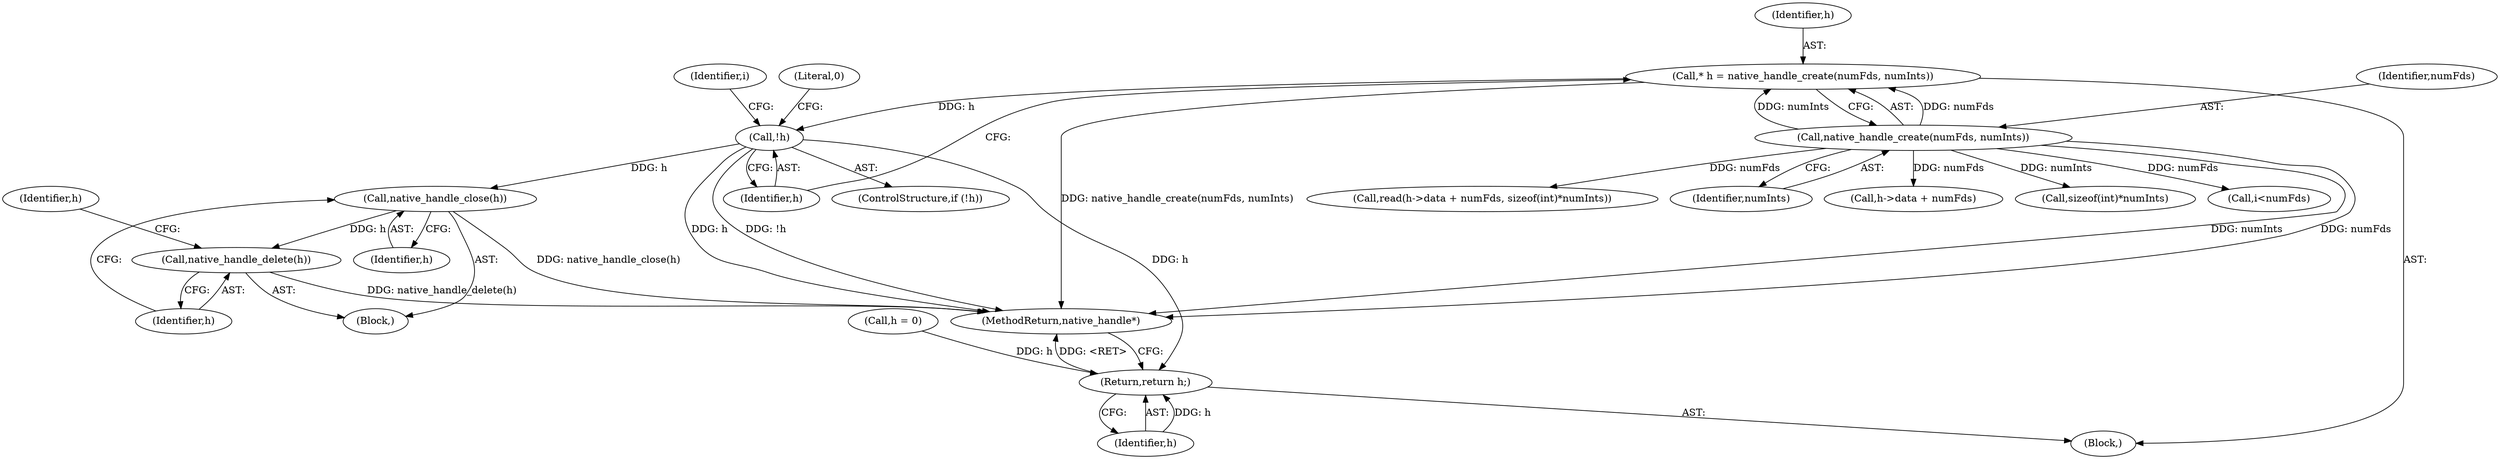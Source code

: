 digraph "0_Android_7dcd0ec9c91688cfa3f679804ba6e132f9811254@API" {
"1000128" [label="(Call,* h = native_handle_create(numFds, numInts))"];
"1000130" [label="(Call,native_handle_create(numFds, numInts))"];
"1000134" [label="(Call,!h)"];
"1000190" [label="(Call,native_handle_close(h))"];
"1000192" [label="(Call,native_handle_delete(h))"];
"1000197" [label="(Return,return h;)"];
"1000193" [label="(Identifier,h)"];
"1000199" [label="(MethodReturn,native_handle*)"];
"1000142" [label="(Identifier,i)"];
"1000130" [label="(Call,native_handle_create(numFds, numInts))"];
"1000129" [label="(Identifier,h)"];
"1000175" [label="(Call,read(h->data + numFds, sizeof(int)*numInts))"];
"1000132" [label="(Identifier,numInts)"];
"1000134" [label="(Call,!h)"];
"1000189" [label="(Block,)"];
"1000176" [label="(Call,h->data + numFds)"];
"1000135" [label="(Identifier,h)"];
"1000181" [label="(Call,sizeof(int)*numInts)"];
"1000198" [label="(Identifier,h)"];
"1000128" [label="(Call,* h = native_handle_create(numFds, numInts))"];
"1000133" [label="(ControlStructure,if (!h))"];
"1000191" [label="(Identifier,h)"];
"1000192" [label="(Call,native_handle_delete(h))"];
"1000190" [label="(Call,native_handle_close(h))"];
"1000138" [label="(Literal,0)"];
"1000131" [label="(Identifier,numFds)"];
"1000197" [label="(Return,return h;)"];
"1000101" [label="(Block,)"];
"1000195" [label="(Identifier,h)"];
"1000148" [label="(Call,i<numFds)"];
"1000194" [label="(Call,h = 0)"];
"1000128" -> "1000101"  [label="AST: "];
"1000128" -> "1000130"  [label="CFG: "];
"1000129" -> "1000128"  [label="AST: "];
"1000130" -> "1000128"  [label="AST: "];
"1000135" -> "1000128"  [label="CFG: "];
"1000128" -> "1000199"  [label="DDG: native_handle_create(numFds, numInts)"];
"1000130" -> "1000128"  [label="DDG: numFds"];
"1000130" -> "1000128"  [label="DDG: numInts"];
"1000128" -> "1000134"  [label="DDG: h"];
"1000130" -> "1000132"  [label="CFG: "];
"1000131" -> "1000130"  [label="AST: "];
"1000132" -> "1000130"  [label="AST: "];
"1000130" -> "1000199"  [label="DDG: numInts"];
"1000130" -> "1000199"  [label="DDG: numFds"];
"1000130" -> "1000148"  [label="DDG: numFds"];
"1000130" -> "1000175"  [label="DDG: numFds"];
"1000130" -> "1000176"  [label="DDG: numFds"];
"1000130" -> "1000181"  [label="DDG: numInts"];
"1000134" -> "1000133"  [label="AST: "];
"1000134" -> "1000135"  [label="CFG: "];
"1000135" -> "1000134"  [label="AST: "];
"1000138" -> "1000134"  [label="CFG: "];
"1000142" -> "1000134"  [label="CFG: "];
"1000134" -> "1000199"  [label="DDG: !h"];
"1000134" -> "1000199"  [label="DDG: h"];
"1000134" -> "1000190"  [label="DDG: h"];
"1000134" -> "1000197"  [label="DDG: h"];
"1000190" -> "1000189"  [label="AST: "];
"1000190" -> "1000191"  [label="CFG: "];
"1000191" -> "1000190"  [label="AST: "];
"1000193" -> "1000190"  [label="CFG: "];
"1000190" -> "1000199"  [label="DDG: native_handle_close(h)"];
"1000190" -> "1000192"  [label="DDG: h"];
"1000192" -> "1000189"  [label="AST: "];
"1000192" -> "1000193"  [label="CFG: "];
"1000193" -> "1000192"  [label="AST: "];
"1000195" -> "1000192"  [label="CFG: "];
"1000192" -> "1000199"  [label="DDG: native_handle_delete(h)"];
"1000197" -> "1000101"  [label="AST: "];
"1000197" -> "1000198"  [label="CFG: "];
"1000198" -> "1000197"  [label="AST: "];
"1000199" -> "1000197"  [label="CFG: "];
"1000197" -> "1000199"  [label="DDG: <RET>"];
"1000198" -> "1000197"  [label="DDG: h"];
"1000194" -> "1000197"  [label="DDG: h"];
}
